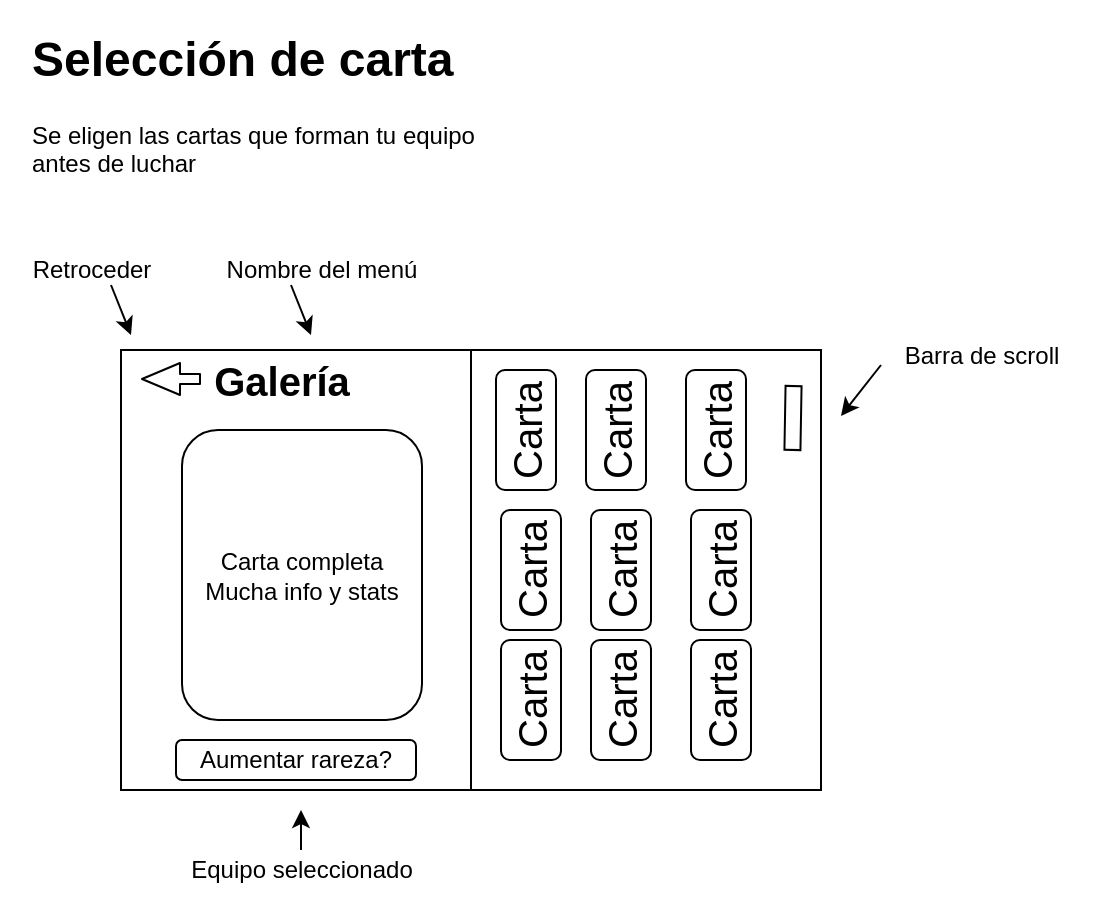 <mxfile version="11.3.0" type="device" pages="1"><diagram id="0MgKfqXLYQqfslGgyYDX" name="Page-1"><mxGraphModel dx="854" dy="465" grid="1" gridSize="10" guides="1" tooltips="1" connect="1" arrows="1" fold="1" page="1" pageScale="1" pageWidth="1654" pageHeight="1169" math="0" shadow="0"><root><mxCell id="0"/><mxCell id="1" parent="0"/><mxCell id="J_nL_28YuKfjsr3sEzcE-1" value="" style="rounded=0;whiteSpace=wrap;html=1;" vertex="1" parent="1"><mxGeometry x="62.5" y="205" width="350" height="220" as="geometry"/></mxCell><mxCell id="J_nL_28YuKfjsr3sEzcE-4" value="" style="shape=flexArrow;endArrow=classic;html=1;strokeWidth=1;endSize=6;comic=0;width=5;startWidth=10;endWidth=10;arcSize=10;" edge="1" parent="1"><mxGeometry width="50" height="50" relative="1" as="geometry"><mxPoint x="102.5" y="219.5" as="sourcePoint"/><mxPoint x="72.5" y="219.5" as="targetPoint"/></mxGeometry></mxCell><mxCell id="J_nL_28YuKfjsr3sEzcE-5" value="Galería" style="text;html=1;strokeColor=none;fillColor=none;align=center;verticalAlign=middle;whiteSpace=wrap;rounded=0;fontStyle=1;fontSize=20;" vertex="1" parent="1"><mxGeometry x="122.5" y="205" width="40" height="30" as="geometry"/></mxCell><mxCell id="J_nL_28YuKfjsr3sEzcE-7" value="&lt;h1&gt;Selección de carta&lt;br&gt;&lt;/h1&gt;&lt;p&gt;Se eligen las cartas que forman tu equipo antes de luchar&lt;br&gt;&lt;/p&gt;" style="text;html=1;strokeColor=none;fillColor=none;spacing=5;spacingTop=-20;whiteSpace=wrap;overflow=hidden;rounded=0;" vertex="1" parent="1"><mxGeometry x="12.5" y="40" width="240" height="120" as="geometry"/></mxCell><mxCell id="J_nL_28YuKfjsr3sEzcE-8" value="Carta" style="rounded=1;whiteSpace=wrap;html=1;fontSize=20;rotation=-90;" vertex="1" parent="1"><mxGeometry x="237.5" y="365" width="60" height="30" as="geometry"/></mxCell><mxCell id="J_nL_28YuKfjsr3sEzcE-9" value="" style="endArrow=none;html=1;strokeWidth=1;fontSize=20;entryX=0.5;entryY=1;entryDx=0;entryDy=0;exitX=0.5;exitY=0;exitDx=0;exitDy=0;" edge="1" parent="1" source="J_nL_28YuKfjsr3sEzcE-1" target="J_nL_28YuKfjsr3sEzcE-1"><mxGeometry width="50" height="50" relative="1" as="geometry"><mxPoint x="62.5" y="635" as="sourcePoint"/><mxPoint x="112.5" y="585" as="targetPoint"/></mxGeometry></mxCell><mxCell id="J_nL_28YuKfjsr3sEzcE-11" value="" style="rounded=0;whiteSpace=wrap;html=1;fontSize=20;rotation=91;" vertex="1" parent="1"><mxGeometry x="382.5" y="235" width="32" height="8" as="geometry"/></mxCell><mxCell id="J_nL_28YuKfjsr3sEzcE-13" value="&lt;div style=&quot;font-size: 12px;&quot;&gt;Barra de scroll&lt;/div&gt;&lt;div style=&quot;font-size: 12px;&quot;&gt;&lt;br style=&quot;font-size: 12px;&quot;&gt;&lt;/div&gt;" style="text;html=1;strokeColor=none;fillColor=none;align=center;verticalAlign=middle;whiteSpace=wrap;rounded=0;fontSize=12;direction=south;" vertex="1" parent="1"><mxGeometry x="432.5" y="195" width="120" height="40" as="geometry"/></mxCell><mxCell id="J_nL_28YuKfjsr3sEzcE-15" value="Nombre del menú" style="text;html=1;strokeColor=none;fillColor=none;align=center;verticalAlign=middle;whiteSpace=wrap;rounded=0;fontSize=12;direction=south;" vertex="1" parent="1"><mxGeometry x="102.5" y="145" width="120" height="40" as="geometry"/></mxCell><mxCell id="J_nL_28YuKfjsr3sEzcE-16" value="Carta" style="rounded=1;whiteSpace=wrap;html=1;fontSize=20;rotation=-90;" vertex="1" parent="1"><mxGeometry x="282.5" y="365" width="60" height="30" as="geometry"/></mxCell><mxCell id="J_nL_28YuKfjsr3sEzcE-17" value="Carta" style="rounded=1;whiteSpace=wrap;html=1;fontSize=20;rotation=-90;" vertex="1" parent="1"><mxGeometry x="332.5" y="365" width="60" height="30" as="geometry"/></mxCell><mxCell id="J_nL_28YuKfjsr3sEzcE-18" value="Carta" style="rounded=1;whiteSpace=wrap;html=1;fontSize=20;rotation=-90;" vertex="1" parent="1"><mxGeometry x="237.5" y="300" width="60" height="30" as="geometry"/></mxCell><mxCell id="J_nL_28YuKfjsr3sEzcE-19" value="Carta" style="rounded=1;whiteSpace=wrap;html=1;fontSize=20;rotation=-90;" vertex="1" parent="1"><mxGeometry x="282.5" y="300" width="60" height="30" as="geometry"/></mxCell><mxCell id="J_nL_28YuKfjsr3sEzcE-20" value="Carta" style="rounded=1;whiteSpace=wrap;html=1;fontSize=20;rotation=-90;" vertex="1" parent="1"><mxGeometry x="332.5" y="300" width="60" height="30" as="geometry"/></mxCell><mxCell id="J_nL_28YuKfjsr3sEzcE-25" value="Carta" style="rounded=1;whiteSpace=wrap;html=1;fontSize=20;rotation=-90;" vertex="1" parent="1"><mxGeometry x="235" y="230" width="60" height="30" as="geometry"/></mxCell><mxCell id="J_nL_28YuKfjsr3sEzcE-26" value="Carta" style="rounded=1;whiteSpace=wrap;html=1;fontSize=20;rotation=-90;" vertex="1" parent="1"><mxGeometry x="280" y="230" width="60" height="30" as="geometry"/></mxCell><mxCell id="J_nL_28YuKfjsr3sEzcE-27" value="Carta" style="rounded=1;whiteSpace=wrap;html=1;fontSize=20;rotation=-90;" vertex="1" parent="1"><mxGeometry x="330" y="230" width="60" height="30" as="geometry"/></mxCell><mxCell id="J_nL_28YuKfjsr3sEzcE-31" value="&lt;div&gt;Carta completa&lt;/div&gt;&lt;div&gt;Mucha info y stats&lt;br&gt;&lt;/div&gt;" style="rounded=1;whiteSpace=wrap;html=1;fontSize=12;" vertex="1" parent="1"><mxGeometry x="93" y="245" width="120" height="145" as="geometry"/></mxCell><mxCell id="J_nL_28YuKfjsr3sEzcE-32" value="Aumentar rareza?" style="rounded=1;whiteSpace=wrap;html=1;fontSize=12;" vertex="1" parent="1"><mxGeometry x="90" y="400" width="120" height="20" as="geometry"/></mxCell><mxCell id="J_nL_28YuKfjsr3sEzcE-40" value="&lt;div&gt;Equipo seleccionado&lt;/div&gt;" style="text;html=1;strokeColor=none;fillColor=none;align=center;verticalAlign=middle;whiteSpace=wrap;rounded=0;fontSize=12;direction=south;" vertex="1" parent="1"><mxGeometry x="92.5" y="445" width="120" height="40" as="geometry"/></mxCell><mxCell id="J_nL_28YuKfjsr3sEzcE-41" value="&lt;div&gt;Retroceder&lt;/div&gt;" style="text;html=1;strokeColor=none;fillColor=none;align=center;verticalAlign=middle;whiteSpace=wrap;rounded=0;fontSize=12;direction=south;" vertex="1" parent="1"><mxGeometry x="2.5" y="145" width="90" height="40" as="geometry"/></mxCell><mxCell id="J_nL_28YuKfjsr3sEzcE-42" value="" style="endArrow=classic;html=1;strokeWidth=1;fontSize=12;" edge="1" parent="1"><mxGeometry width="50" height="50" relative="1" as="geometry"><mxPoint x="57.5" y="172.5" as="sourcePoint"/><mxPoint x="67.5" y="197.5" as="targetPoint"/></mxGeometry></mxCell><mxCell id="J_nL_28YuKfjsr3sEzcE-43" value="" style="endArrow=classic;html=1;strokeWidth=1;fontSize=12;" edge="1" parent="1"><mxGeometry width="50" height="50" relative="1" as="geometry"><mxPoint x="147.5" y="172.5" as="sourcePoint"/><mxPoint x="157.5" y="197.5" as="targetPoint"/></mxGeometry></mxCell><mxCell id="J_nL_28YuKfjsr3sEzcE-44" value="" style="endArrow=classic;html=1;strokeWidth=1;fontSize=12;" edge="1" parent="1"><mxGeometry width="50" height="50" relative="1" as="geometry"><mxPoint x="442.5" y="212.5" as="sourcePoint"/><mxPoint x="422.5" y="238" as="targetPoint"/></mxGeometry></mxCell><mxCell id="J_nL_28YuKfjsr3sEzcE-47" value="" style="endArrow=classic;html=1;strokeWidth=1;fontSize=12;" edge="1" parent="1"><mxGeometry width="50" height="50" relative="1" as="geometry"><mxPoint x="152.5" y="455" as="sourcePoint"/><mxPoint x="152.5" y="435" as="targetPoint"/></mxGeometry></mxCell></root></mxGraphModel></diagram></mxfile>